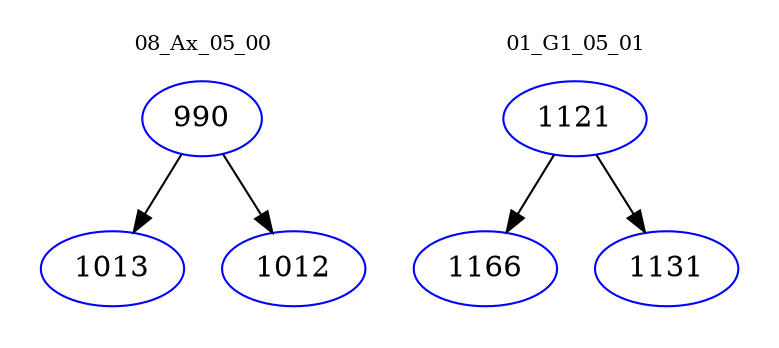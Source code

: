 digraph{
subgraph cluster_0 {
color = white
label = "08_Ax_05_00";
fontsize=10;
T0_990 [label="990", color="blue"]
T0_990 -> T0_1013 [color="black"]
T0_1013 [label="1013", color="blue"]
T0_990 -> T0_1012 [color="black"]
T0_1012 [label="1012", color="blue"]
}
subgraph cluster_1 {
color = white
label = "01_G1_05_01";
fontsize=10;
T1_1121 [label="1121", color="blue"]
T1_1121 -> T1_1166 [color="black"]
T1_1166 [label="1166", color="blue"]
T1_1121 -> T1_1131 [color="black"]
T1_1131 [label="1131", color="blue"]
}
}
